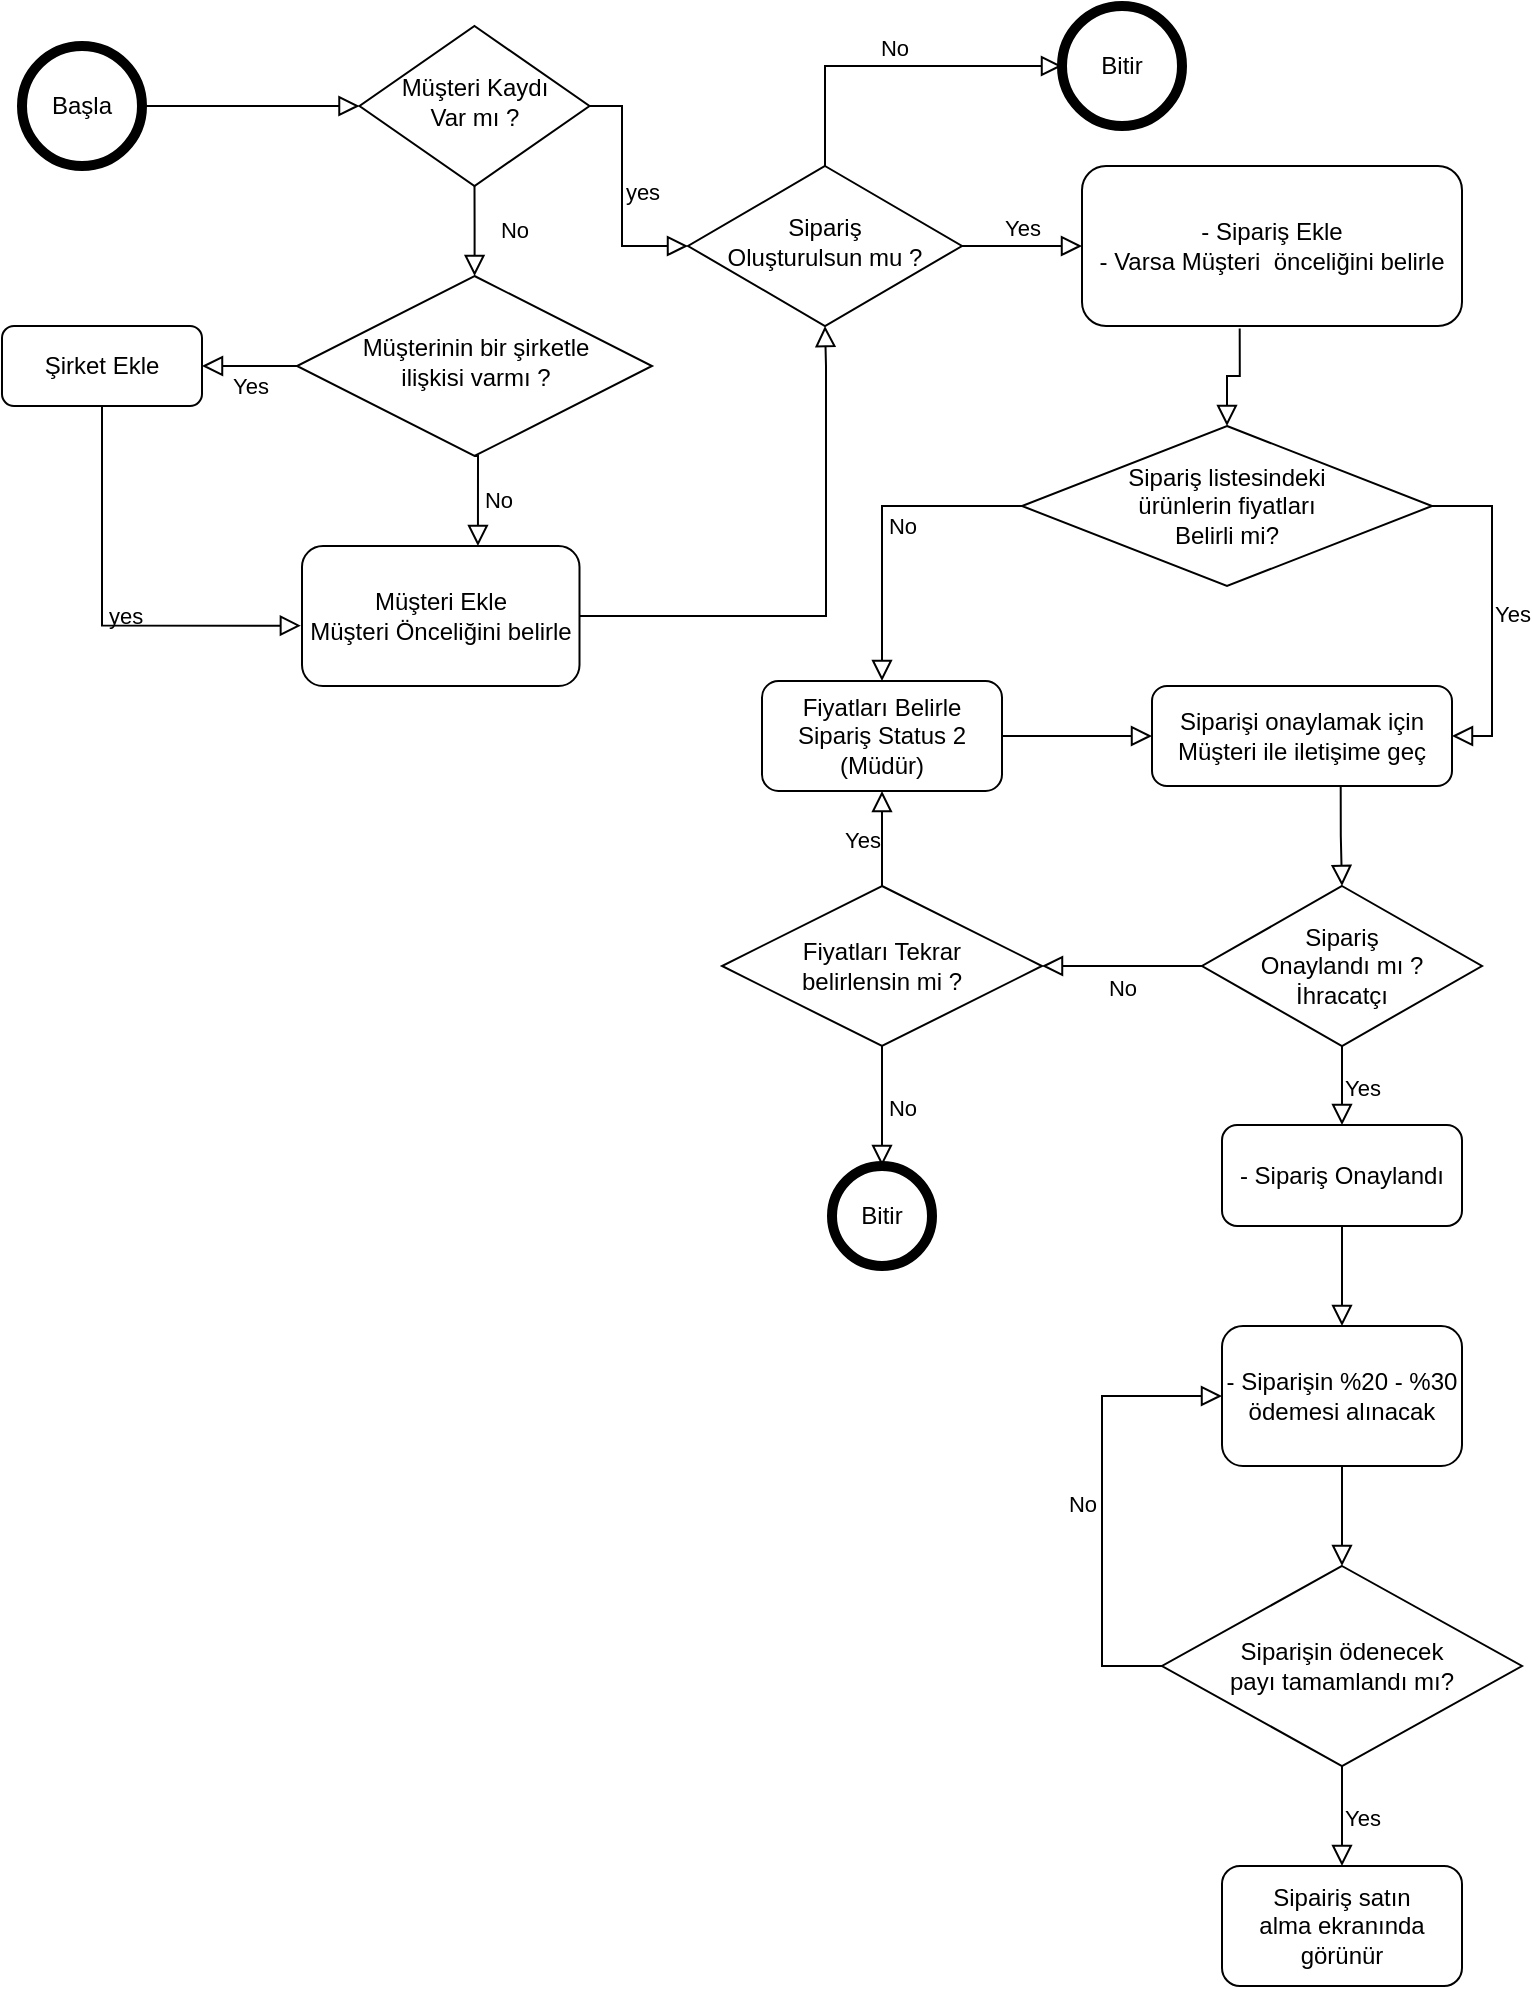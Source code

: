 <mxfile version="13.9.3" type="github">
  <diagram id="C5RBs43oDa-KdzZeNtuy" name="Page-1">
    <mxGraphModel dx="1038" dy="519" grid="1" gridSize="10" guides="1" tooltips="1" connect="1" arrows="1" fold="1" page="1" pageScale="1" pageWidth="827" pageHeight="1169" math="0" shadow="0">
      <root>
        <mxCell id="WIyWlLk6GJQsqaUBKTNV-0" />
        <mxCell id="WIyWlLk6GJQsqaUBKTNV-1" parent="WIyWlLk6GJQsqaUBKTNV-0" />
        <mxCell id="WIyWlLk6GJQsqaUBKTNV-2" value="" style="rounded=0;html=1;jettySize=auto;orthogonalLoop=1;fontSize=11;endArrow=block;endFill=0;endSize=8;strokeWidth=1;shadow=0;labelBackgroundColor=none;edgeStyle=orthogonalEdgeStyle;exitX=1;exitY=0.5;exitDx=0;exitDy=0;entryX=0;entryY=0.5;entryDx=0;entryDy=0;" parent="WIyWlLk6GJQsqaUBKTNV-1" source="nXdkxtceE0CgyxJkmKg6-1" target="xosmYYhnfr8041MUVnVW-3" edge="1">
          <mxGeometry relative="1" as="geometry">
            <mxPoint x="60" y="210" as="targetPoint" />
            <mxPoint x="60" y="50" as="sourcePoint" />
          </mxGeometry>
        </mxCell>
        <mxCell id="WIyWlLk6GJQsqaUBKTNV-5" value="yes" style="edgeStyle=orthogonalEdgeStyle;rounded=0;html=1;jettySize=auto;orthogonalLoop=1;fontSize=11;endArrow=block;endFill=0;endSize=8;strokeWidth=1;shadow=0;labelBackgroundColor=none;exitX=1;exitY=0.5;exitDx=0;exitDy=0;entryX=0;entryY=0.5;entryDx=0;entryDy=0;align=center;" parent="WIyWlLk6GJQsqaUBKTNV-1" source="xosmYYhnfr8041MUVnVW-3" target="xosmYYhnfr8041MUVnVW-0" edge="1">
          <mxGeometry y="10" relative="1" as="geometry">
            <mxPoint as="offset" />
            <mxPoint x="320" y="170" as="sourcePoint" />
            <mxPoint x="370" y="160" as="targetPoint" />
            <Array as="points">
              <mxPoint x="330" y="70" />
              <mxPoint x="330" y="140" />
            </Array>
          </mxGeometry>
        </mxCell>
        <mxCell id="WIyWlLk6GJQsqaUBKTNV-6" value="Müşterinin bir şirketle &lt;br&gt;ilişkisi varmı ?" style="rhombus;whiteSpace=wrap;html=1;shadow=0;fontFamily=Helvetica;fontSize=12;align=center;strokeWidth=1;spacing=6;spacingTop=-4;" parent="WIyWlLk6GJQsqaUBKTNV-1" vertex="1">
          <mxGeometry x="167.5" y="155" width="177.5" height="90" as="geometry" />
        </mxCell>
        <mxCell id="WIyWlLk6GJQsqaUBKTNV-7" value="Müşteri Ekle&lt;br&gt;Müşteri Önceliğini belirle" style="rounded=1;whiteSpace=wrap;html=1;fontSize=12;glass=0;strokeWidth=1;shadow=0;" parent="WIyWlLk6GJQsqaUBKTNV-1" vertex="1">
          <mxGeometry x="170" y="290" width="138.75" height="70" as="geometry" />
        </mxCell>
        <mxCell id="xosmYYhnfr8041MUVnVW-0" value="Sipariş &lt;br&gt;Oluşturulsun mu ?" style="rhombus;whiteSpace=wrap;html=1;shadow=0;fontFamily=Helvetica;fontSize=12;align=center;strokeWidth=1;spacing=6;spacingTop=-4;" parent="WIyWlLk6GJQsqaUBKTNV-1" vertex="1">
          <mxGeometry x="363" y="100" width="137" height="80" as="geometry" />
        </mxCell>
        <mxCell id="xosmYYhnfr8041MUVnVW-3" value="Müşteri Kaydı&lt;br&gt; Var mı ?" style="rhombus;whiteSpace=wrap;html=1;shadow=0;fontFamily=Helvetica;fontSize=12;align=center;strokeWidth=1;spacing=6;spacingTop=-4;" parent="WIyWlLk6GJQsqaUBKTNV-1" vertex="1">
          <mxGeometry x="198.75" y="30" width="115" height="80" as="geometry" />
        </mxCell>
        <mxCell id="xosmYYhnfr8041MUVnVW-5" value="Yes" style="edgeStyle=orthogonalEdgeStyle;rounded=0;html=1;jettySize=auto;orthogonalLoop=1;fontSize=11;endArrow=block;endFill=0;endSize=8;strokeWidth=1;shadow=0;labelBackgroundColor=none;exitX=1;exitY=0.5;exitDx=0;exitDy=0;entryX=0;entryY=0.5;entryDx=0;entryDy=0;" parent="WIyWlLk6GJQsqaUBKTNV-1" source="xosmYYhnfr8041MUVnVW-0" target="xosmYYhnfr8041MUVnVW-6" edge="1">
          <mxGeometry y="10" relative="1" as="geometry">
            <mxPoint y="1" as="offset" />
            <mxPoint x="480" y="190.5" as="sourcePoint" />
            <mxPoint x="540" y="90" as="targetPoint" />
          </mxGeometry>
        </mxCell>
        <mxCell id="xosmYYhnfr8041MUVnVW-6" value="- Sipariş Ekle&lt;br&gt;- Varsa Müşteri&amp;nbsp; önceliğini belirle" style="rounded=1;whiteSpace=wrap;html=1;fontSize=12;glass=0;strokeWidth=1;shadow=0;" parent="WIyWlLk6GJQsqaUBKTNV-1" vertex="1">
          <mxGeometry x="560" y="100" width="190" height="80" as="geometry" />
        </mxCell>
        <mxCell id="xosmYYhnfr8041MUVnVW-15" value="No" style="rounded=0;html=1;jettySize=auto;orthogonalLoop=1;fontSize=11;endArrow=block;endFill=0;endSize=8;strokeWidth=1;shadow=0;labelBackgroundColor=none;edgeStyle=orthogonalEdgeStyle;exitX=0.5;exitY=1;exitDx=0;exitDy=0;" parent="WIyWlLk6GJQsqaUBKTNV-1" source="xosmYYhnfr8041MUVnVW-3" target="WIyWlLk6GJQsqaUBKTNV-6" edge="1">
          <mxGeometry y="20" relative="1" as="geometry">
            <mxPoint as="offset" />
            <mxPoint x="110" y="330" as="sourcePoint" />
            <mxPoint x="180" y="240" as="targetPoint" />
            <Array as="points">
              <mxPoint x="256" y="130" />
              <mxPoint x="256" y="130" />
            </Array>
          </mxGeometry>
        </mxCell>
        <mxCell id="xosmYYhnfr8041MUVnVW-16" value="" style="edgeStyle=orthogonalEdgeStyle;rounded=0;html=1;jettySize=auto;orthogonalLoop=1;fontSize=11;endArrow=block;endFill=0;endSize=8;strokeWidth=1;shadow=0;labelBackgroundColor=none;exitX=1;exitY=0.5;exitDx=0;exitDy=0;entryX=0.5;entryY=1;entryDx=0;entryDy=0;" parent="WIyWlLk6GJQsqaUBKTNV-1" source="WIyWlLk6GJQsqaUBKTNV-7" target="xosmYYhnfr8041MUVnVW-0" edge="1">
          <mxGeometry y="10" relative="1" as="geometry">
            <mxPoint as="offset" />
            <mxPoint x="160" y="420" as="sourcePoint" />
            <mxPoint x="430" y="190" as="targetPoint" />
            <Array as="points">
              <mxPoint x="432" y="325" />
              <mxPoint x="432" y="200" />
            </Array>
          </mxGeometry>
        </mxCell>
        <mxCell id="xosmYYhnfr8041MUVnVW-23" value="Yes" style="edgeStyle=orthogonalEdgeStyle;rounded=0;html=1;jettySize=auto;orthogonalLoop=1;fontSize=11;endArrow=block;endFill=0;endSize=8;strokeWidth=1;shadow=0;labelBackgroundColor=none;exitX=0;exitY=0.5;exitDx=0;exitDy=0;entryX=1;entryY=0.5;entryDx=0;entryDy=0;" parent="WIyWlLk6GJQsqaUBKTNV-1" source="WIyWlLk6GJQsqaUBKTNV-6" target="xosmYYhnfr8041MUVnVW-24" edge="1">
          <mxGeometry y="10" relative="1" as="geometry">
            <mxPoint as="offset" />
            <mxPoint x="320" y="330" as="sourcePoint" />
            <mxPoint x="100" y="210" as="targetPoint" />
          </mxGeometry>
        </mxCell>
        <mxCell id="xosmYYhnfr8041MUVnVW-24" value="Şirket Ekle" style="rounded=1;whiteSpace=wrap;html=1;fontSize=12;glass=0;strokeWidth=1;shadow=0;" parent="WIyWlLk6GJQsqaUBKTNV-1" vertex="1">
          <mxGeometry x="20" y="180" width="100" height="40" as="geometry" />
        </mxCell>
        <mxCell id="xosmYYhnfr8041MUVnVW-28" value="No" style="edgeStyle=orthogonalEdgeStyle;rounded=0;html=1;jettySize=auto;orthogonalLoop=1;fontSize=11;endArrow=block;endFill=0;endSize=8;strokeWidth=1;shadow=0;labelBackgroundColor=none;entryX=0.634;entryY=0;entryDx=0;entryDy=0;entryPerimeter=0;exitX=0.5;exitY=1;exitDx=0;exitDy=0;" parent="WIyWlLk6GJQsqaUBKTNV-1" source="WIyWlLk6GJQsqaUBKTNV-6" target="WIyWlLk6GJQsqaUBKTNV-7" edge="1">
          <mxGeometry y="10" relative="1" as="geometry">
            <mxPoint as="offset" />
            <mxPoint x="180" y="210" as="sourcePoint" />
            <mxPoint x="258" y="280" as="targetPoint" />
            <Array as="points">
              <mxPoint x="258" y="245" />
            </Array>
          </mxGeometry>
        </mxCell>
        <mxCell id="xosmYYhnfr8041MUVnVW-29" value="&amp;nbsp;yes" style="edgeStyle=orthogonalEdgeStyle;rounded=0;html=1;jettySize=auto;orthogonalLoop=1;fontSize=11;endArrow=block;endFill=0;endSize=8;strokeWidth=1;shadow=0;labelBackgroundColor=none;exitX=0.5;exitY=1;exitDx=0;exitDy=0;entryX=-0.004;entryY=0.569;entryDx=0;entryDy=0;entryPerimeter=0;" parent="WIyWlLk6GJQsqaUBKTNV-1" source="xosmYYhnfr8041MUVnVW-24" target="WIyWlLk6GJQsqaUBKTNV-7" edge="1">
          <mxGeometry y="10" relative="1" as="geometry">
            <mxPoint as="offset" />
            <mxPoint x="70" y="240" as="sourcePoint" />
            <mxPoint x="120" y="329" as="targetPoint" />
            <Array as="points">
              <mxPoint x="70" y="330" />
            </Array>
          </mxGeometry>
        </mxCell>
        <mxCell id="xosmYYhnfr8041MUVnVW-30" value="" style="edgeStyle=orthogonalEdgeStyle;rounded=0;html=1;jettySize=auto;orthogonalLoop=1;fontSize=11;endArrow=block;endFill=0;endSize=8;strokeWidth=1;shadow=0;labelBackgroundColor=none;entryX=0.5;entryY=0;entryDx=0;entryDy=0;exitX=0.415;exitY=1.016;exitDx=0;exitDy=0;exitPerimeter=0;" parent="WIyWlLk6GJQsqaUBKTNV-1" source="xosmYYhnfr8041MUVnVW-6" target="xosmYYhnfr8041MUVnVW-31" edge="1">
          <mxGeometry y="10" relative="1" as="geometry">
            <mxPoint as="offset" />
            <mxPoint x="750" y="270" as="sourcePoint" />
            <mxPoint x="440" y="240" as="targetPoint" />
          </mxGeometry>
        </mxCell>
        <mxCell id="xosmYYhnfr8041MUVnVW-31" value="Sipariş listesindeki &lt;br&gt;ürünlerin fiyatları &lt;br&gt;Belirli mi?" style="rhombus;whiteSpace=wrap;html=1;" parent="WIyWlLk6GJQsqaUBKTNV-1" vertex="1">
          <mxGeometry x="530" y="230" width="205" height="80" as="geometry" />
        </mxCell>
        <mxCell id="xosmYYhnfr8041MUVnVW-32" value="No" style="edgeStyle=orthogonalEdgeStyle;rounded=0;html=1;jettySize=auto;orthogonalLoop=1;fontSize=11;endArrow=block;endFill=0;endSize=8;strokeWidth=1;shadow=0;labelBackgroundColor=none;exitX=0;exitY=0.5;exitDx=0;exitDy=0;entryX=0.5;entryY=0;entryDx=0;entryDy=0;" parent="WIyWlLk6GJQsqaUBKTNV-1" source="xosmYYhnfr8041MUVnVW-31" target="xosmYYhnfr8041MUVnVW-33" edge="1">
          <mxGeometry y="10" relative="1" as="geometry">
            <mxPoint y="1" as="offset" />
            <mxPoint x="670" y="280" as="sourcePoint" />
            <mxPoint x="925" y="390" as="targetPoint" />
          </mxGeometry>
        </mxCell>
        <mxCell id="xosmYYhnfr8041MUVnVW-33" value="Fiyatları Belirle&lt;br&gt;Sipariş Status 2&lt;br&gt;(Müdür)" style="rounded=1;whiteSpace=wrap;html=1;fontSize=12;glass=0;strokeWidth=1;shadow=0;" parent="WIyWlLk6GJQsqaUBKTNV-1" vertex="1">
          <mxGeometry x="400" y="357.5" width="120" height="55" as="geometry" />
        </mxCell>
        <mxCell id="xosmYYhnfr8041MUVnVW-35" value="" style="edgeStyle=orthogonalEdgeStyle;rounded=0;html=1;jettySize=auto;orthogonalLoop=1;fontSize=11;endArrow=block;endFill=0;endSize=8;strokeWidth=1;shadow=0;labelBackgroundColor=none;exitX=1;exitY=0.5;exitDx=0;exitDy=0;entryX=0;entryY=0.5;entryDx=0;entryDy=0;" parent="WIyWlLk6GJQsqaUBKTNV-1" source="xosmYYhnfr8041MUVnVW-33" target="nXdkxtceE0CgyxJkmKg6-9" edge="1">
          <mxGeometry y="10" relative="1" as="geometry">
            <mxPoint y="1" as="offset" />
            <mxPoint x="1010" y="390" as="sourcePoint" />
            <mxPoint x="1010" y="510" as="targetPoint" />
          </mxGeometry>
        </mxCell>
        <mxCell id="xosmYYhnfr8041MUVnVW-36" value="Sipariş &lt;br&gt;Onaylandı mı ?&lt;br&gt;İhracatçı" style="rhombus;whiteSpace=wrap;html=1;" parent="WIyWlLk6GJQsqaUBKTNV-1" vertex="1">
          <mxGeometry x="620" y="460" width="140" height="80" as="geometry" />
        </mxCell>
        <mxCell id="xosmYYhnfr8041MUVnVW-37" value="Yes" style="edgeStyle=orthogonalEdgeStyle;rounded=0;html=1;jettySize=auto;orthogonalLoop=1;fontSize=11;endArrow=block;endFill=0;endSize=8;strokeWidth=1;shadow=0;labelBackgroundColor=none;exitX=1;exitY=0.5;exitDx=0;exitDy=0;entryX=1;entryY=0.5;entryDx=0;entryDy=0;align=center;" parent="WIyWlLk6GJQsqaUBKTNV-1" source="xosmYYhnfr8041MUVnVW-31" target="nXdkxtceE0CgyxJkmKg6-9" edge="1">
          <mxGeometry y="10" relative="1" as="geometry">
            <mxPoint y="1" as="offset" />
            <mxPoint x="910" y="410" as="sourcePoint" />
            <mxPoint x="850" y="270" as="targetPoint" />
          </mxGeometry>
        </mxCell>
        <mxCell id="xosmYYhnfr8041MUVnVW-43" value="Yes" style="edgeStyle=orthogonalEdgeStyle;rounded=0;html=1;jettySize=auto;orthogonalLoop=1;fontSize=11;endArrow=block;endFill=0;endSize=8;strokeWidth=1;shadow=0;labelBackgroundColor=none;exitX=0.5;exitY=1;exitDx=0;exitDy=0;" parent="WIyWlLk6GJQsqaUBKTNV-1" source="xosmYYhnfr8041MUVnVW-36" target="H5eFpl-MFyUzSZF5Hi-M-7" edge="1">
          <mxGeometry y="10" relative="1" as="geometry">
            <mxPoint y="1" as="offset" />
            <mxPoint x="1100" y="690" as="sourcePoint" />
            <mxPoint x="700" y="550" as="targetPoint" />
          </mxGeometry>
        </mxCell>
        <mxCell id="xosmYYhnfr8041MUVnVW-44" value="No" style="edgeStyle=orthogonalEdgeStyle;rounded=0;html=1;jettySize=auto;orthogonalLoop=1;fontSize=11;endArrow=block;endFill=0;endSize=8;strokeWidth=1;shadow=0;labelBackgroundColor=none;exitX=0;exitY=0.5;exitDx=0;exitDy=0;entryX=1;entryY=0.5;entryDx=0;entryDy=0;" parent="WIyWlLk6GJQsqaUBKTNV-1" source="xosmYYhnfr8041MUVnVW-36" target="nXdkxtceE0CgyxJkmKg6-6" edge="1">
          <mxGeometry y="10" relative="1" as="geometry">
            <mxPoint y="1" as="offset" />
            <mxPoint x="890" y="560" as="sourcePoint" />
            <mxPoint x="820" y="660" as="targetPoint" />
          </mxGeometry>
        </mxCell>
        <mxCell id="xosmYYhnfr8041MUVnVW-69" value="Yes" style="edgeStyle=orthogonalEdgeStyle;rounded=0;html=1;jettySize=auto;orthogonalLoop=1;fontSize=11;endArrow=block;endFill=0;endSize=8;strokeWidth=1;shadow=0;labelBackgroundColor=none;entryX=0.5;entryY=1;entryDx=0;entryDy=0;exitX=0.5;exitY=0;exitDx=0;exitDy=0;" parent="WIyWlLk6GJQsqaUBKTNV-1" source="nXdkxtceE0CgyxJkmKg6-6" target="xosmYYhnfr8041MUVnVW-33" edge="1">
          <mxGeometry y="10" relative="1" as="geometry">
            <mxPoint y="1" as="offset" />
            <mxPoint x="940" y="460" as="sourcePoint" />
            <mxPoint x="1089.96" y="418.68" as="targetPoint" />
          </mxGeometry>
        </mxCell>
        <mxCell id="nXdkxtceE0CgyxJkmKg6-1" value="Başla" style="ellipse;whiteSpace=wrap;html=1;aspect=fixed;strokeWidth=5;" parent="WIyWlLk6GJQsqaUBKTNV-1" vertex="1">
          <mxGeometry x="30" y="40" width="60" height="60" as="geometry" />
        </mxCell>
        <mxCell id="nXdkxtceE0CgyxJkmKg6-3" value="Bitir" style="ellipse;whiteSpace=wrap;html=1;aspect=fixed;strokeWidth=5;" parent="WIyWlLk6GJQsqaUBKTNV-1" vertex="1">
          <mxGeometry x="550" y="20" width="60" height="60" as="geometry" />
        </mxCell>
        <mxCell id="nXdkxtceE0CgyxJkmKg6-4" value="No" style="edgeStyle=orthogonalEdgeStyle;rounded=0;html=1;jettySize=auto;orthogonalLoop=1;fontSize=11;endArrow=block;endFill=0;endSize=8;strokeWidth=1;shadow=0;labelBackgroundColor=none;entryX=0;entryY=0.5;entryDx=0;entryDy=0;exitX=0.5;exitY=0;exitDx=0;exitDy=0;" parent="WIyWlLk6GJQsqaUBKTNV-1" source="xosmYYhnfr8041MUVnVW-0" target="nXdkxtceE0CgyxJkmKg6-3" edge="1">
          <mxGeometry y="10" relative="1" as="geometry">
            <mxPoint y="1" as="offset" />
            <mxPoint x="413" y="30" as="sourcePoint" />
            <mxPoint x="400" y="340" as="targetPoint" />
          </mxGeometry>
        </mxCell>
        <mxCell id="nXdkxtceE0CgyxJkmKg6-6" value="Fiyatları Tekrar &lt;br&gt;belirlensin mi ?" style="rhombus;whiteSpace=wrap;html=1;" parent="WIyWlLk6GJQsqaUBKTNV-1" vertex="1">
          <mxGeometry x="380" y="460" width="160" height="80" as="geometry" />
        </mxCell>
        <mxCell id="nXdkxtceE0CgyxJkmKg6-7" value="Bitir" style="ellipse;whiteSpace=wrap;html=1;aspect=fixed;strokeWidth=5;" parent="WIyWlLk6GJQsqaUBKTNV-1" vertex="1">
          <mxGeometry x="435" y="600" width="50" height="50" as="geometry" />
        </mxCell>
        <mxCell id="nXdkxtceE0CgyxJkmKg6-8" value="No" style="edgeStyle=orthogonalEdgeStyle;rounded=0;html=1;jettySize=auto;orthogonalLoop=1;fontSize=11;endArrow=block;endFill=0;endSize=8;strokeWidth=1;shadow=0;labelBackgroundColor=none;exitX=0.5;exitY=1;exitDx=0;exitDy=0;" parent="WIyWlLk6GJQsqaUBKTNV-1" source="nXdkxtceE0CgyxJkmKg6-6" target="nXdkxtceE0CgyxJkmKg6-7" edge="1">
          <mxGeometry y="10" relative="1" as="geometry">
            <mxPoint y="1" as="offset" />
            <mxPoint x="820" y="740" as="sourcePoint" />
            <mxPoint x="1020" y="870" as="targetPoint" />
            <Array as="points" />
          </mxGeometry>
        </mxCell>
        <mxCell id="nXdkxtceE0CgyxJkmKg6-9" value="Siparişi onaylamak için Müşteri ile iletişime geç" style="rounded=1;whiteSpace=wrap;html=1;fontSize=12;glass=0;strokeWidth=1;shadow=0;" parent="WIyWlLk6GJQsqaUBKTNV-1" vertex="1">
          <mxGeometry x="595" y="360" width="150" height="50" as="geometry" />
        </mxCell>
        <mxCell id="nXdkxtceE0CgyxJkmKg6-10" value="" style="edgeStyle=orthogonalEdgeStyle;rounded=0;html=1;jettySize=auto;orthogonalLoop=1;fontSize=11;endArrow=block;endFill=0;endSize=8;strokeWidth=1;shadow=0;labelBackgroundColor=none;entryX=0.5;entryY=0;entryDx=0;entryDy=0;exitX=0.629;exitY=1.009;exitDx=0;exitDy=0;exitPerimeter=0;" parent="WIyWlLk6GJQsqaUBKTNV-1" source="nXdkxtceE0CgyxJkmKg6-9" target="xosmYYhnfr8041MUVnVW-36" edge="1">
          <mxGeometry y="10" relative="1" as="geometry">
            <mxPoint y="1" as="offset" />
            <mxPoint x="890" y="560" as="sourcePoint" />
            <mxPoint x="750" y="560" as="targetPoint" />
          </mxGeometry>
        </mxCell>
        <mxCell id="nXdkxtceE0CgyxJkmKg6-11" value="- Siparişin %20 - %30 ödemesi alınacak" style="rounded=1;whiteSpace=wrap;html=1;fontSize=12;glass=0;strokeWidth=1;shadow=0;" parent="WIyWlLk6GJQsqaUBKTNV-1" vertex="1">
          <mxGeometry x="630" y="680" width="120" height="70" as="geometry" />
        </mxCell>
        <mxCell id="H5eFpl-MFyUzSZF5Hi-M-0" value="Siparişin ödenecek &lt;br&gt;payı tamamlandı mı?" style="rhombus;whiteSpace=wrap;html=1;" parent="WIyWlLk6GJQsqaUBKTNV-1" vertex="1">
          <mxGeometry x="600" y="800" width="180" height="100" as="geometry" />
        </mxCell>
        <mxCell id="H5eFpl-MFyUzSZF5Hi-M-1" value="" style="edgeStyle=orthogonalEdgeStyle;rounded=0;html=1;jettySize=auto;orthogonalLoop=1;fontSize=11;endArrow=block;endFill=0;endSize=8;strokeWidth=1;shadow=0;labelBackgroundColor=none;exitX=0.5;exitY=1;exitDx=0;exitDy=0;" parent="WIyWlLk6GJQsqaUBKTNV-1" source="nXdkxtceE0CgyxJkmKg6-11" target="H5eFpl-MFyUzSZF5Hi-M-0" edge="1">
          <mxGeometry y="10" relative="1" as="geometry">
            <mxPoint y="1" as="offset" />
            <mxPoint x="700" y="590" as="sourcePoint" />
            <mxPoint x="700" y="650" as="targetPoint" />
          </mxGeometry>
        </mxCell>
        <mxCell id="H5eFpl-MFyUzSZF5Hi-M-2" value="No" style="edgeStyle=orthogonalEdgeStyle;rounded=0;html=1;jettySize=auto;orthogonalLoop=1;fontSize=11;endArrow=block;endFill=0;endSize=8;strokeWidth=1;shadow=0;labelBackgroundColor=none;exitX=0;exitY=0.5;exitDx=0;exitDy=0;entryX=0;entryY=0.5;entryDx=0;entryDy=0;" parent="WIyWlLk6GJQsqaUBKTNV-1" source="H5eFpl-MFyUzSZF5Hi-M-0" target="nXdkxtceE0CgyxJkmKg6-11" edge="1">
          <mxGeometry y="10" relative="1" as="geometry">
            <mxPoint y="1" as="offset" />
            <mxPoint x="700" y="690" as="sourcePoint" />
            <mxPoint x="560" y="660" as="targetPoint" />
            <Array as="points">
              <mxPoint x="570" y="850" />
              <mxPoint x="570" y="715" />
            </Array>
          </mxGeometry>
        </mxCell>
        <mxCell id="H5eFpl-MFyUzSZF5Hi-M-4" value="Yes" style="edgeStyle=orthogonalEdgeStyle;rounded=0;html=1;jettySize=auto;orthogonalLoop=1;fontSize=11;endArrow=block;endFill=0;endSize=8;strokeWidth=1;shadow=0;labelBackgroundColor=none;exitX=0.5;exitY=1;exitDx=0;exitDy=0;entryX=0.5;entryY=0;entryDx=0;entryDy=0;" parent="WIyWlLk6GJQsqaUBKTNV-1" source="H5eFpl-MFyUzSZF5Hi-M-0" target="H5eFpl-MFyUzSZF5Hi-M-5" edge="1">
          <mxGeometry y="10" relative="1" as="geometry">
            <mxPoint y="1" as="offset" />
            <mxPoint x="630" y="790" as="sourcePoint" />
            <mxPoint x="700" y="890" as="targetPoint" />
          </mxGeometry>
        </mxCell>
        <mxCell id="H5eFpl-MFyUzSZF5Hi-M-5" value="Sipairiş satın &lt;br&gt;alma ekranında görünür" style="rounded=1;whiteSpace=wrap;html=1;fontSize=12;glass=0;strokeWidth=1;shadow=0;" parent="WIyWlLk6GJQsqaUBKTNV-1" vertex="1">
          <mxGeometry x="630" y="950" width="120" height="60" as="geometry" />
        </mxCell>
        <mxCell id="H5eFpl-MFyUzSZF5Hi-M-7" value="- Sipariş Onaylandı" style="rounded=1;whiteSpace=wrap;html=1;fontSize=12;glass=0;strokeWidth=1;shadow=0;" parent="WIyWlLk6GJQsqaUBKTNV-1" vertex="1">
          <mxGeometry x="630" y="579.5" width="120" height="50.5" as="geometry" />
        </mxCell>
        <mxCell id="H5eFpl-MFyUzSZF5Hi-M-8" value="" style="edgeStyle=orthogonalEdgeStyle;rounded=0;html=1;jettySize=auto;orthogonalLoop=1;fontSize=11;endArrow=block;endFill=0;endSize=8;strokeWidth=1;shadow=0;labelBackgroundColor=none;exitX=0.5;exitY=1;exitDx=0;exitDy=0;entryX=0.5;entryY=0;entryDx=0;entryDy=0;" parent="WIyWlLk6GJQsqaUBKTNV-1" source="H5eFpl-MFyUzSZF5Hi-M-7" target="nXdkxtceE0CgyxJkmKg6-11" edge="1">
          <mxGeometry y="10" relative="1" as="geometry">
            <mxPoint y="1" as="offset" />
            <mxPoint x="700" y="480" as="sourcePoint" />
            <mxPoint x="700" y="539.5" as="targetPoint" />
          </mxGeometry>
        </mxCell>
      </root>
    </mxGraphModel>
  </diagram>
</mxfile>
